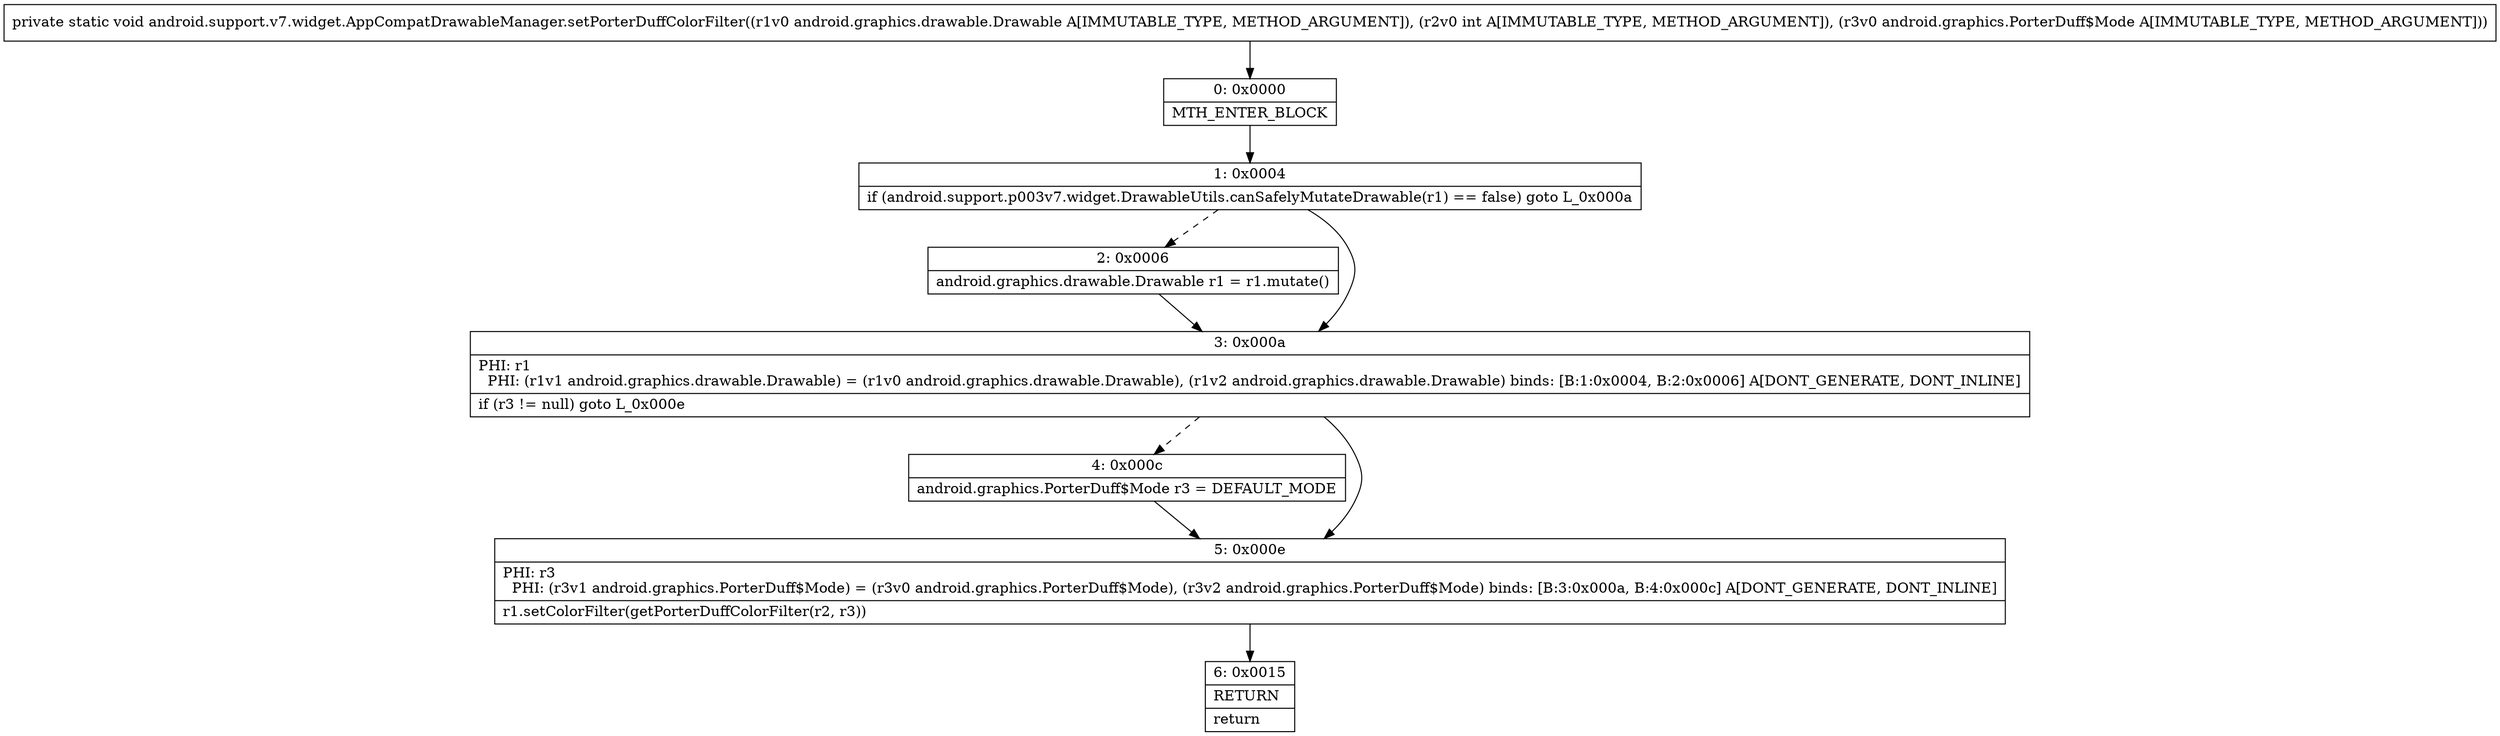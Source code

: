 digraph "CFG forandroid.support.v7.widget.AppCompatDrawableManager.setPorterDuffColorFilter(Landroid\/graphics\/drawable\/Drawable;ILandroid\/graphics\/PorterDuff$Mode;)V" {
Node_0 [shape=record,label="{0\:\ 0x0000|MTH_ENTER_BLOCK\l}"];
Node_1 [shape=record,label="{1\:\ 0x0004|if (android.support.p003v7.widget.DrawableUtils.canSafelyMutateDrawable(r1) == false) goto L_0x000a\l}"];
Node_2 [shape=record,label="{2\:\ 0x0006|android.graphics.drawable.Drawable r1 = r1.mutate()\l}"];
Node_3 [shape=record,label="{3\:\ 0x000a|PHI: r1 \l  PHI: (r1v1 android.graphics.drawable.Drawable) = (r1v0 android.graphics.drawable.Drawable), (r1v2 android.graphics.drawable.Drawable) binds: [B:1:0x0004, B:2:0x0006] A[DONT_GENERATE, DONT_INLINE]\l|if (r3 != null) goto L_0x000e\l}"];
Node_4 [shape=record,label="{4\:\ 0x000c|android.graphics.PorterDuff$Mode r3 = DEFAULT_MODE\l}"];
Node_5 [shape=record,label="{5\:\ 0x000e|PHI: r3 \l  PHI: (r3v1 android.graphics.PorterDuff$Mode) = (r3v0 android.graphics.PorterDuff$Mode), (r3v2 android.graphics.PorterDuff$Mode) binds: [B:3:0x000a, B:4:0x000c] A[DONT_GENERATE, DONT_INLINE]\l|r1.setColorFilter(getPorterDuffColorFilter(r2, r3))\l}"];
Node_6 [shape=record,label="{6\:\ 0x0015|RETURN\l|return\l}"];
MethodNode[shape=record,label="{private static void android.support.v7.widget.AppCompatDrawableManager.setPorterDuffColorFilter((r1v0 android.graphics.drawable.Drawable A[IMMUTABLE_TYPE, METHOD_ARGUMENT]), (r2v0 int A[IMMUTABLE_TYPE, METHOD_ARGUMENT]), (r3v0 android.graphics.PorterDuff$Mode A[IMMUTABLE_TYPE, METHOD_ARGUMENT])) }"];
MethodNode -> Node_0;
Node_0 -> Node_1;
Node_1 -> Node_2[style=dashed];
Node_1 -> Node_3;
Node_2 -> Node_3;
Node_3 -> Node_4[style=dashed];
Node_3 -> Node_5;
Node_4 -> Node_5;
Node_5 -> Node_6;
}


